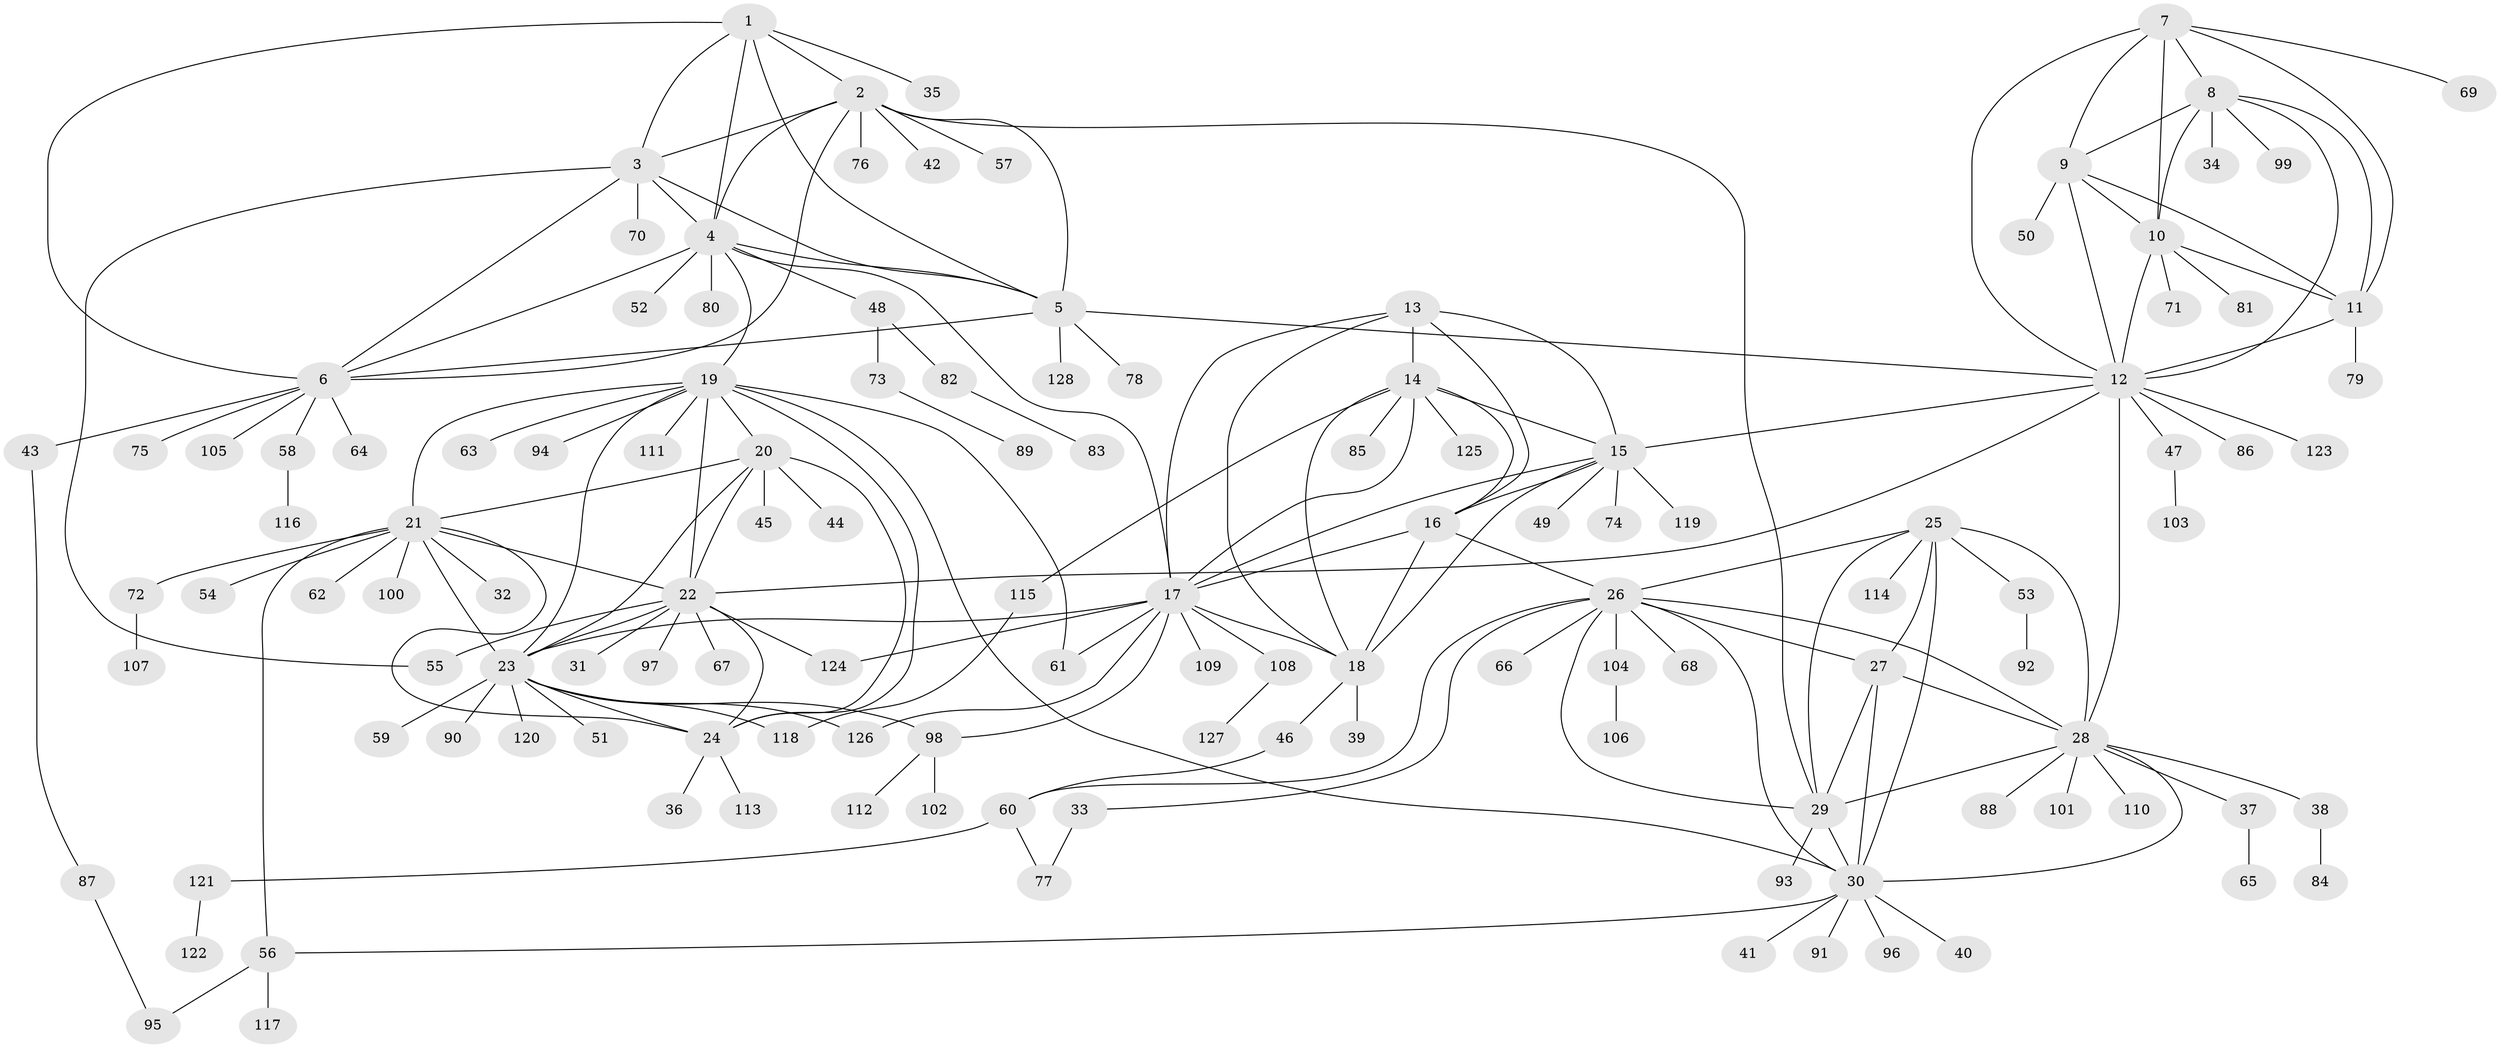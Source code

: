 // Generated by graph-tools (version 1.1) at 2025/16/03/09/25 04:16:06]
// undirected, 128 vertices, 193 edges
graph export_dot {
graph [start="1"]
  node [color=gray90,style=filled];
  1;
  2;
  3;
  4;
  5;
  6;
  7;
  8;
  9;
  10;
  11;
  12;
  13;
  14;
  15;
  16;
  17;
  18;
  19;
  20;
  21;
  22;
  23;
  24;
  25;
  26;
  27;
  28;
  29;
  30;
  31;
  32;
  33;
  34;
  35;
  36;
  37;
  38;
  39;
  40;
  41;
  42;
  43;
  44;
  45;
  46;
  47;
  48;
  49;
  50;
  51;
  52;
  53;
  54;
  55;
  56;
  57;
  58;
  59;
  60;
  61;
  62;
  63;
  64;
  65;
  66;
  67;
  68;
  69;
  70;
  71;
  72;
  73;
  74;
  75;
  76;
  77;
  78;
  79;
  80;
  81;
  82;
  83;
  84;
  85;
  86;
  87;
  88;
  89;
  90;
  91;
  92;
  93;
  94;
  95;
  96;
  97;
  98;
  99;
  100;
  101;
  102;
  103;
  104;
  105;
  106;
  107;
  108;
  109;
  110;
  111;
  112;
  113;
  114;
  115;
  116;
  117;
  118;
  119;
  120;
  121;
  122;
  123;
  124;
  125;
  126;
  127;
  128;
  1 -- 2;
  1 -- 3;
  1 -- 4;
  1 -- 5;
  1 -- 6;
  1 -- 35;
  2 -- 3;
  2 -- 4;
  2 -- 5;
  2 -- 6;
  2 -- 29;
  2 -- 42;
  2 -- 57;
  2 -- 76;
  3 -- 4;
  3 -- 5;
  3 -- 6;
  3 -- 55;
  3 -- 70;
  4 -- 5;
  4 -- 6;
  4 -- 17;
  4 -- 19;
  4 -- 48;
  4 -- 52;
  4 -- 80;
  5 -- 6;
  5 -- 12;
  5 -- 78;
  5 -- 128;
  6 -- 43;
  6 -- 58;
  6 -- 64;
  6 -- 75;
  6 -- 105;
  7 -- 8;
  7 -- 9;
  7 -- 10;
  7 -- 11;
  7 -- 12;
  7 -- 69;
  8 -- 9;
  8 -- 10;
  8 -- 11;
  8 -- 12;
  8 -- 34;
  8 -- 99;
  9 -- 10;
  9 -- 11;
  9 -- 12;
  9 -- 50;
  10 -- 11;
  10 -- 12;
  10 -- 71;
  10 -- 81;
  11 -- 12;
  11 -- 79;
  12 -- 15;
  12 -- 22;
  12 -- 28;
  12 -- 47;
  12 -- 86;
  12 -- 123;
  13 -- 14;
  13 -- 15;
  13 -- 16;
  13 -- 17;
  13 -- 18;
  14 -- 15;
  14 -- 16;
  14 -- 17;
  14 -- 18;
  14 -- 85;
  14 -- 115;
  14 -- 125;
  15 -- 16;
  15 -- 17;
  15 -- 18;
  15 -- 49;
  15 -- 74;
  15 -- 119;
  16 -- 17;
  16 -- 18;
  16 -- 26;
  17 -- 18;
  17 -- 23;
  17 -- 61;
  17 -- 98;
  17 -- 108;
  17 -- 109;
  17 -- 124;
  17 -- 126;
  18 -- 39;
  18 -- 46;
  19 -- 20;
  19 -- 21;
  19 -- 22;
  19 -- 23;
  19 -- 24;
  19 -- 30;
  19 -- 61;
  19 -- 63;
  19 -- 94;
  19 -- 111;
  20 -- 21;
  20 -- 22;
  20 -- 23;
  20 -- 24;
  20 -- 44;
  20 -- 45;
  21 -- 22;
  21 -- 23;
  21 -- 24;
  21 -- 32;
  21 -- 54;
  21 -- 56;
  21 -- 62;
  21 -- 72;
  21 -- 100;
  22 -- 23;
  22 -- 24;
  22 -- 31;
  22 -- 55;
  22 -- 67;
  22 -- 97;
  22 -- 124;
  23 -- 24;
  23 -- 51;
  23 -- 59;
  23 -- 90;
  23 -- 98;
  23 -- 118;
  23 -- 120;
  23 -- 126;
  24 -- 36;
  24 -- 113;
  25 -- 26;
  25 -- 27;
  25 -- 28;
  25 -- 29;
  25 -- 30;
  25 -- 53;
  25 -- 114;
  26 -- 27;
  26 -- 28;
  26 -- 29;
  26 -- 30;
  26 -- 33;
  26 -- 60;
  26 -- 66;
  26 -- 68;
  26 -- 104;
  27 -- 28;
  27 -- 29;
  27 -- 30;
  28 -- 29;
  28 -- 30;
  28 -- 37;
  28 -- 38;
  28 -- 88;
  28 -- 101;
  28 -- 110;
  29 -- 30;
  29 -- 93;
  30 -- 40;
  30 -- 41;
  30 -- 56;
  30 -- 91;
  30 -- 96;
  33 -- 77;
  37 -- 65;
  38 -- 84;
  43 -- 87;
  46 -- 60;
  47 -- 103;
  48 -- 73;
  48 -- 82;
  53 -- 92;
  56 -- 95;
  56 -- 117;
  58 -- 116;
  60 -- 77;
  60 -- 121;
  72 -- 107;
  73 -- 89;
  82 -- 83;
  87 -- 95;
  98 -- 102;
  98 -- 112;
  104 -- 106;
  108 -- 127;
  115 -- 118;
  121 -- 122;
}
